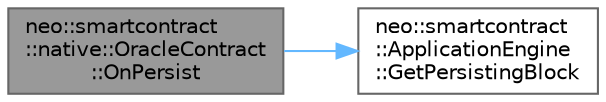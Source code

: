 digraph "neo::smartcontract::native::OracleContract::OnPersist"
{
 // LATEX_PDF_SIZE
  bgcolor="transparent";
  edge [fontname=Helvetica,fontsize=10,labelfontname=Helvetica,labelfontsize=10];
  node [fontname=Helvetica,fontsize=10,shape=box,height=0.2,width=0.4];
  rankdir="LR";
  Node1 [id="Node000001",label="neo::smartcontract\l::native::OracleContract\l::OnPersist",height=0.2,width=0.4,color="gray40", fillcolor="grey60", style="filled", fontcolor="black",tooltip="Handles the OnPersist event."];
  Node1 -> Node2 [id="edge1_Node000001_Node000002",color="steelblue1",style="solid",tooltip=" "];
  Node2 [id="Node000002",label="neo::smartcontract\l::ApplicationEngine\l::GetPersistingBlock",height=0.2,width=0.4,color="grey40", fillcolor="white", style="filled",URL="$classneo_1_1smartcontract_1_1_application_engine.html#adcb34b3f26f8dab4d836605198b0c3d3",tooltip="Gets the persisting block."];
}
